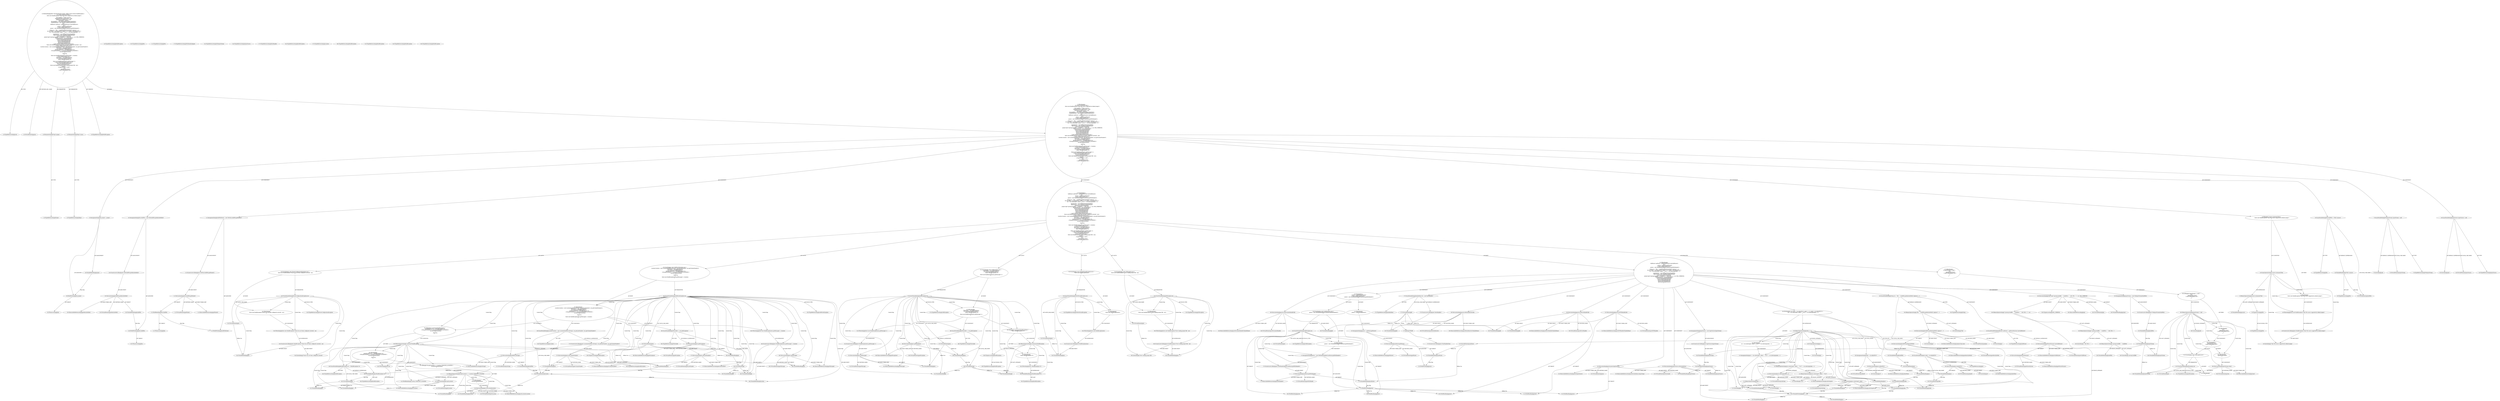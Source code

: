 digraph "parse#?,Project,Object" {
0 [label="2:CtTypeReferenceImpl@void" shape=ellipse]
1 [label="2:CtVirtualElement@parse" shape=ellipse]
2 [label="2:CtParameterImpl@Project project" shape=ellipse]
3 [label="2:CtTypeReferenceImpl@Project" shape=ellipse]
4 [label="2:CtParameterImpl@Object source" shape=ellipse]
5 [label="2:CtTypeReferenceImpl@Object" shape=ellipse]
6 [label="2:CtTypeReferenceImpl@BuildException" shape=ellipse]
7 [label="3:CtVariableReadImpl@source" shape=ellipse]
8 [label="3:CtTypeAccessImpl@File" shape=ellipse]
9 [label="3:CtTypeReferenceImpl@File" shape=ellipse]
10 [label="3:CtBinaryOperatorImpl@(source instanceof File)" shape=ellipse]
11 [label="3:CtUnaryOperatorImpl@!(source instanceof File)" shape=ellipse]
12 [label="4:CtTypeReferenceImpl@BuildException" shape=ellipse]
13 [label="4:CtLiteralImpl@\"Only File source supported by default plugin\"" shape=ellipse]
14 [label="4:CtConstructorCallImpl@new BuildException(\"Only File source supported by default plugin\")" shape=ellipse]
15 [label="4:CtThrowImpl@throw new BuildException(\"Only File source supported by default plugin\")" shape=ellipse]
16 [label="3:CtBlockImpl@\{
    throw new BuildException(\"Only File source supported by default plugin\");
\}" shape=ellipse]
17 [label="3:CtIfImpl@if (!(source instanceof File)) \{
    throw new BuildException(\"Only File source supported by default plugin\");
\}" shape=ellipse]
18 [label="6:CtTypeReferenceImpl@File" shape=ellipse]
19 [label="6:CtVariableReadImpl@((File) (source))" shape=ellipse]
20 [label="6:CtTypeReferenceImpl@File" shape=ellipse]
21 [label="6:CtVirtualElement@buildFile" shape=ellipse]
22 [label="6:CtLocalVariableImpl@File buildFile = ((File) (source))" shape=ellipse]
23 [label="7:CtTypeReferenceImpl@FileInputStream" shape=ellipse]
24 [label="7:CtLiteralImpl@null" shape=ellipse]
25 [label="7:CtVirtualElement@inputStream" shape=ellipse]
26 [label="7:CtLocalVariableImpl@FileInputStream inputStream = null" shape=ellipse]
27 [label="8:CtTypeReferenceImpl@InputSource" shape=ellipse]
28 [label="8:CtLiteralImpl@null" shape=ellipse]
29 [label="8:CtVirtualElement@inputSource" shape=ellipse]
30 [label="8:CtLocalVariableImpl@InputSource inputSource = null" shape=ellipse]
31 [label="9:CtFieldWriteImpl@this.project" shape=ellipse]
32 [label="9:CtThisAccessImpl@this" shape=ellipse]
33 [label="9:CtVariableReadImpl@project" shape=ellipse]
34 [label="9:CtAssignmentImpl@this.project = project" shape=ellipse]
35 [label="10:CtFieldWriteImpl@this.buildFile" shape=ellipse]
36 [label="10:CtThisAccessImpl@this" shape=ellipse]
37 [label="10:CtTypeReferenceImpl@File" shape=ellipse]
38 [label="10:CtExecutableReferenceImpl@getAbsolutePath()" shape=ellipse]
39 [label="10:CtVirtualElement@getAbsolutePath" shape=ellipse]
40 [label="10:CtVariableReadImpl@buildFile" shape=ellipse]
41 [label="10:CtInvocationImpl@buildFile.getAbsolutePath()" shape=ellipse]
42 [label="10:CtConstructorCallImpl@new File(buildFile.getAbsolutePath())" shape=ellipse]
43 [label="10:CtAssignmentImpl@this.buildFile = new File(buildFile.getAbsolutePath())" shape=ellipse]
44 [label="11:CtFieldWriteImpl@buildFileParent" shape=ellipse]
45 [label="11:CtTypeReferenceImpl@File" shape=ellipse]
46 [label="11:CtExecutableReferenceImpl@getParent()" shape=ellipse]
47 [label="11:CtVirtualElement@getParent" shape=ellipse]
48 [label="11:CtThisAccessImpl@this" shape=ellipse]
49 [label="11:CtFieldReadImpl@this.buildFile" shape=ellipse]
50 [label="11:CtInvocationImpl@this.buildFile.getParent()" shape=ellipse]
51 [label="11:CtConstructorCallImpl@new File(this.buildFile.getParent())" shape=ellipse]
52 [label="11:CtAssignmentImpl@buildFileParent = new File(this.buildFile.getParent())" shape=ellipse]
53 [label="13:CtTypeReferenceImpl@SAXParser" shape=ellipse]
54 [label="13:CtExecutableReferenceImpl@newSAXParser()" shape=ellipse]
55 [label="13:CtVirtualElement@newSAXParser" shape=ellipse]
56 [label="13:CtExecutableReferenceImpl@getParserFactory()" shape=ellipse]
57 [label="13:CtVirtualElement@getParserFactory" shape=ellipse]
58 [label="13:CtInvocationImpl@getParserFactory()" shape=ellipse]
59 [label="13:CtInvocationImpl@getParserFactory().newSAXParser()" shape=ellipse]
60 [label="13:CtVirtualElement@saxParser" shape=ellipse]
61 [label="13:CtLocalVariableImpl@SAXParser saxParser = getParserFactory().newSAXParser()" shape=ellipse]
62 [label="15:CtFieldWriteImpl@parser" shape=ellipse]
63 [label="15:CtExecutableReferenceImpl@getParser()" shape=ellipse]
64 [label="15:CtVirtualElement@getParser" shape=ellipse]
65 [label="15:CtVariableReadImpl@saxParser" shape=ellipse]
66 [label="15:CtInvocationImpl@saxParser.getParser()" shape=ellipse]
67 [label="15:CtAssignmentImpl@parser = saxParser.getParser()" shape=ellipse]
68 [label="14:CtBlockImpl@\{
    parser = saxParser.getParser();
\}" shape=ellipse]
69 [label="16:CtVirtualElement@exc" shape=ellipse]
70 [label="16:CtTypeReferenceImpl@SAXException" shape=ellipse]
71 [label="16:CtCatchVariableImpl@SAXException exc" shape=ellipse]
72 [label="17:CtFieldWriteImpl@parser" shape=ellipse]
73 [label="17:CtTypeReferenceImpl@XMLReaderAdapter" shape=ellipse]
74 [label="17:CtExecutableReferenceImpl@getXMLReader()" shape=ellipse]
75 [label="17:CtVirtualElement@getXMLReader" shape=ellipse]
76 [label="17:CtVariableReadImpl@saxParser" shape=ellipse]
77 [label="17:CtInvocationImpl@saxParser.getXMLReader()" shape=ellipse]
78 [label="17:CtConstructorCallImpl@new XMLReaderAdapter(saxParser.getXMLReader())" shape=ellipse]
79 [label="17:CtAssignmentImpl@parser = new XMLReaderAdapter(saxParser.getXMLReader())" shape=ellipse]
80 [label="16:CtBlockImpl@\{
    parser = new XMLReaderAdapter(saxParser.getXMLReader());
\}" shape=ellipse]
81 [label="16:CtCatchImpl@ catch (SAXException exc) \{
    parser = new XMLReaderAdapter(saxParser.getXMLReader());
\}" shape=ellipse]
82 [label="14:CtTryImpl@try \{
    parser = saxParser.getParser();
\} catch (SAXException exc) \{
    parser = new XMLReaderAdapter(saxParser.getXMLReader());
\}" shape=ellipse]
83 [label="19:CtTypeReferenceImpl@String" shape=ellipse]
84 [label="19:CtLiteralImpl@\"file:\"" shape=ellipse]
85 [label="19:CtExecutableReferenceImpl@replace(char,char)" shape=ellipse]
86 [label="19:CtVirtualElement@replace" shape=ellipse]
87 [label="19:CtExecutableReferenceImpl@getAbsolutePath()" shape=ellipse]
88 [label="19:CtVirtualElement@getAbsolutePath" shape=ellipse]
89 [label="19:CtVariableReadImpl@buildFile" shape=ellipse]
90 [label="19:CtInvocationImpl@buildFile.getAbsolutePath()" shape=ellipse]
91 [label="19:CtLiteralImpl@'\\'" shape=ellipse]
92 [label="19:CtLiteralImpl@'/'" shape=ellipse]
93 [label="19:CtInvocationImpl@buildFile.getAbsolutePath().replace('\\', '/')" shape=ellipse]
94 [label="19:CtBinaryOperatorImpl@\"file:\" + buildFile.getAbsolutePath().replace('\\', '/')" shape=ellipse]
95 [label="19:CtVirtualElement@uri" shape=ellipse]
96 [label="19:CtLocalVariableImpl@String uri = \"file:\" + buildFile.getAbsolutePath().replace('\\', '/')" shape=ellipse]
97 [label="20:CtTypeReferenceImpl@int" shape=ellipse]
98 [label="20:CtExecutableReferenceImpl@indexOf(int)" shape=ellipse]
99 [label="20:CtVirtualElement@indexOf" shape=ellipse]
100 [label="20:CtVariableReadImpl@uri" shape=ellipse]
101 [label="20:CtLiteralImpl@'#'" shape=ellipse]
102 [label="20:CtInvocationImpl@uri.indexOf('#')" shape=ellipse]
103 [label="20:CtVirtualElement@index" shape=ellipse]
104 [label="20:CtLocalVariableImpl@int index = uri.indexOf('#')" shape=ellipse]
105 [label="20:CtVariableReadImpl@index" shape=ellipse]
106 [label="20:CtLiteralImpl@1" shape=ellipse]
107 [label="20:CtUnaryOperatorImpl@(-1)" shape=ellipse]
108 [label="20:CtBinaryOperatorImpl@index != (-1)" shape=ellipse]
109 [label="20:CtVariableWriteImpl@index" shape=ellipse]
110 [label="20:CtExecutableReferenceImpl@indexOf(int)" shape=ellipse]
111 [label="20:CtVirtualElement@indexOf" shape=ellipse]
112 [label="20:CtVariableReadImpl@uri" shape=ellipse]
113 [label="20:CtLiteralImpl@'#'" shape=ellipse]
114 [label="20:CtInvocationImpl@uri.indexOf('#')" shape=ellipse]
115 [label="20:CtAssignmentImpl@index = uri.indexOf('#')" shape=ellipse]
116 [label="21:CtVariableWriteImpl@uri" shape=ellipse]
117 [label="21:CtExecutableReferenceImpl@substring(int,int)" shape=ellipse]
118 [label="21:CtVirtualElement@substring" shape=ellipse]
119 [label="21:CtVariableReadImpl@uri" shape=ellipse]
120 [label="21:CtLiteralImpl@0" shape=ellipse]
121 [label="21:CtVariableReadImpl@index" shape=ellipse]
122 [label="21:CtInvocationImpl@uri.substring(0, index)" shape=ellipse]
123 [label="21:CtLiteralImpl@\"%23\"" shape=ellipse]
124 [label="21:CtBinaryOperatorImpl@(uri.substring(0, index) + \"%23\")" shape=ellipse]
125 [label="21:CtExecutableReferenceImpl@substring(int)" shape=ellipse]
126 [label="21:CtVirtualElement@substring" shape=ellipse]
127 [label="21:CtVariableReadImpl@uri" shape=ellipse]
128 [label="21:CtVariableReadImpl@index" shape=ellipse]
129 [label="21:CtLiteralImpl@1" shape=ellipse]
130 [label="21:CtBinaryOperatorImpl@index + 1" shape=ellipse]
131 [label="21:CtInvocationImpl@uri.substring(index + 1)" shape=ellipse]
132 [label="21:CtBinaryOperatorImpl@(uri.substring(0, index) + \"%23\") + uri.substring(index + 1)" shape=ellipse]
133 [label="21:CtAssignmentImpl@uri = (uri.substring(0, index) + \"%23\") + uri.substring(index + 1)" shape=ellipse]
134 [label="20:CtBlockImpl@\{
    uri = (uri.substring(0, index) + \"%23\") + uri.substring(index + 1);
\}" shape=ellipse]
135 [label="20:CtForImpl@for (int index = uri.indexOf('#'); index != (-1); index = uri.indexOf('#')) \{
    uri = (uri.substring(0, index) + \"%23\") + uri.substring(index + 1);
\}" shape=ellipse]
136 [label="23:CtVariableWriteImpl@inputStream" shape=ellipse]
137 [label="23:CtTypeReferenceImpl@FileInputStream" shape=ellipse]
138 [label="23:CtVariableReadImpl@buildFile" shape=ellipse]
139 [label="23:CtConstructorCallImpl@new FileInputStream(buildFile)" shape=ellipse]
140 [label="23:CtAssignmentImpl@inputStream = new FileInputStream(buildFile)" shape=ellipse]
141 [label="24:CtVariableWriteImpl@inputSource" shape=ellipse]
142 [label="24:CtTypeReferenceImpl@InputSource" shape=ellipse]
143 [label="24:CtVariableReadImpl@inputStream" shape=ellipse]
144 [label="24:CtConstructorCallImpl@new InputSource(inputStream)" shape=ellipse]
145 [label="24:CtAssignmentImpl@inputSource = new InputSource(inputStream)" shape=ellipse]
146 [label="25:CtExecutableReferenceImpl@setSystemId(java.lang.String)" shape=ellipse]
147 [label="25:CtVirtualElement@setSystemId" shape=ellipse]
148 [label="25:CtVariableReadImpl@inputSource" shape=ellipse]
149 [label="25:CtVariableReadImpl@uri" shape=ellipse]
150 [label="25:CtInvocationImpl@inputSource.setSystemId(uri)" shape=ellipse]
151 [label="26:CtExecutableReferenceImpl@log()" shape=ellipse]
152 [label="26:CtVirtualElement@log" shape=ellipse]
153 [label="26:CtVariableReadImpl@project" shape=ellipse]
154 [label="26:CtLiteralImpl@\"parsing buildfile \"" shape=ellipse]
155 [label="26:CtVariableReadImpl@buildFile" shape=ellipse]
156 [label="26:CtBinaryOperatorImpl@(\"parsing buildfile \" + buildFile)" shape=ellipse]
157 [label="26:CtLiteralImpl@\" with URI = \"" shape=ellipse]
158 [label="26:CtBinaryOperatorImpl@((\"parsing buildfile \" + buildFile) + \" with URI = \")" shape=ellipse]
159 [label="26:CtVariableReadImpl@uri" shape=ellipse]
160 [label="26:CtBinaryOperatorImpl@((\"parsing buildfile \" + buildFile) + \" with URI = \") + uri" shape=ellipse]
161 [label="26:CtTypeAccessImpl@MSG_VERBOSE" shape=ellipse]
162 [label="26:CtInvocationImpl@project.log(((\"parsing buildfile \" + buildFile) + \" with URI = \") + uri, MSG_VERBOSE)" shape=ellipse]
163 [label="27:CtTypeReferenceImpl@HandlerBase" shape=ellipse]
164 [label="27:CtTypeReferenceImpl@RootHandler" shape=ellipse]
165 [label="27:CtConstructorCallImpl@new RootHandler()" shape=ellipse]
166 [label="27:CtVirtualElement@hb" shape=ellipse]
167 [label="27:CtLocalVariableImpl@HandlerBase hb = new RootHandler()" shape=ellipse]
168 [label="28:CtExecutableReferenceImpl@setDocumentHandler(HandlerBase)" shape=ellipse]
169 [label="28:CtVirtualElement@setDocumentHandler" shape=ellipse]
170 [label="28:CtFieldReadImpl@parser" shape=ellipse]
171 [label="28:CtVariableReadImpl@hb" shape=ellipse]
172 [label="28:CtInvocationImpl@parser.setDocumentHandler(hb)" shape=ellipse]
173 [label="29:CtExecutableReferenceImpl@setEntityResolver(HandlerBase)" shape=ellipse]
174 [label="29:CtVirtualElement@setEntityResolver" shape=ellipse]
175 [label="29:CtFieldReadImpl@parser" shape=ellipse]
176 [label="29:CtVariableReadImpl@hb" shape=ellipse]
177 [label="29:CtInvocationImpl@parser.setEntityResolver(hb)" shape=ellipse]
178 [label="30:CtExecutableReferenceImpl@setErrorHandler(HandlerBase)" shape=ellipse]
179 [label="30:CtVirtualElement@setErrorHandler" shape=ellipse]
180 [label="30:CtFieldReadImpl@parser" shape=ellipse]
181 [label="30:CtVariableReadImpl@hb" shape=ellipse]
182 [label="30:CtInvocationImpl@parser.setErrorHandler(hb)" shape=ellipse]
183 [label="31:CtExecutableReferenceImpl@setDTDHandler(HandlerBase)" shape=ellipse]
184 [label="31:CtVirtualElement@setDTDHandler" shape=ellipse]
185 [label="31:CtFieldReadImpl@parser" shape=ellipse]
186 [label="31:CtVariableReadImpl@hb" shape=ellipse]
187 [label="31:CtInvocationImpl@parser.setDTDHandler(hb)" shape=ellipse]
188 [label="32:CtExecutableReferenceImpl@parse(InputSource)" shape=ellipse]
189 [label="32:CtVirtualElement@parse" shape=ellipse]
190 [label="32:CtFieldReadImpl@parser" shape=ellipse]
191 [label="32:CtVariableReadImpl@inputSource" shape=ellipse]
192 [label="32:CtInvocationImpl@parser.parse(inputSource)" shape=ellipse]
193 [label="12:CtBlockImpl@\{
    SAXParser saxParser = getParserFactory().newSAXParser();
    try \{
        parser = saxParser.getParser();
    \} catch (SAXException exc) \{
        parser = new XMLReaderAdapter(saxParser.getXMLReader());
    \}
    String uri = \"file:\" + buildFile.getAbsolutePath().replace('\\', '/');
    for (int index = uri.indexOf('#'); index != (-1); index = uri.indexOf('#')) \{
        uri = (uri.substring(0, index) + \"%23\") + uri.substring(index + 1);
    \}
    inputStream = new FileInputStream(buildFile);
    inputSource = new InputSource(inputStream);
    inputSource.setSystemId(uri);
    project.log(((\"parsing buildfile \" + buildFile) + \" with URI = \") + uri, MSG_VERBOSE);
    HandlerBase hb = new RootHandler();
    parser.setDocumentHandler(hb);
    parser.setEntityResolver(hb);
    parser.setErrorHandler(hb);
    parser.setDTDHandler(hb);
    parser.parse(inputSource);
\}" shape=ellipse]
194 [label="33:CtVirtualElement@exc" shape=ellipse]
195 [label="33:CtTypeReferenceImpl@ParserConfigurationException" shape=ellipse]
196 [label="33:CtCatchVariableImpl@ParserConfigurationException exc" shape=ellipse]
197 [label="34:CtTypeReferenceImpl@BuildException" shape=ellipse]
198 [label="34:CtLiteralImpl@\"Parser has not been configured correctly\"" shape=ellipse]
199 [label="34:CtVariableReadImpl@exc" shape=ellipse]
200 [label="34:CtConstructorCallImpl@new BuildException(\"Parser has not been configured correctly\", exc)" shape=ellipse]
201 [label="34:CtThrowImpl@throw new BuildException(\"Parser has not been configured correctly\", exc)" shape=ellipse]
202 [label="33:CtBlockImpl@\{
    throw new BuildException(\"Parser has not been configured correctly\", exc);
\}" shape=ellipse]
203 [label="33:CtCatchImpl@ catch (ParserConfigurationException exc) \{
    throw new BuildException(\"Parser has not been configured correctly\", exc);
\}" shape=ellipse]
204 [label="35:CtVirtualElement@exc" shape=ellipse]
205 [label="35:CtTypeReferenceImpl@SAXParseException" shape=ellipse]
206 [label="35:CtCatchVariableImpl@SAXParseException exc" shape=ellipse]
207 [label="36:CtTypeReferenceImpl@Location" shape=ellipse]
208 [label="37:CtTypeReferenceImpl@Location" shape=ellipse]
209 [label="37:CtExecutableReferenceImpl@toString()" shape=ellipse]
210 [label="37:CtVirtualElement@toString" shape=ellipse]
211 [label="37:CtVariableReadImpl@buildFile" shape=ellipse]
212 [label="37:CtInvocationImpl@buildFile.toString()" shape=ellipse]
213 [label="37:CtExecutableReferenceImpl@getLineNumber()" shape=ellipse]
214 [label="37:CtVirtualElement@getLineNumber" shape=ellipse]
215 [label="37:CtVariableReadImpl@exc" shape=ellipse]
216 [label="37:CtInvocationImpl@exc.getLineNumber()" shape=ellipse]
217 [label="37:CtExecutableReferenceImpl@getColumnNumber()" shape=ellipse]
218 [label="37:CtVirtualElement@getColumnNumber" shape=ellipse]
219 [label="37:CtVariableReadImpl@exc" shape=ellipse]
220 [label="37:CtInvocationImpl@exc.getColumnNumber()" shape=ellipse]
221 [label="37:CtConstructorCallImpl@new Location(buildFile.toString(), exc.getLineNumber(), exc.getColumnNumber())" shape=ellipse]
222 [label="36:CtVirtualElement@location" shape=ellipse]
223 [label="36:CtLocalVariableImpl@Location location = new Location(buildFile.toString(), exc.getLineNumber(), exc.getColumnNumber())" shape=ellipse]
224 [label="38:CtTypeReferenceImpl@Throwable" shape=ellipse]
225 [label="38:CtExecutableReferenceImpl@getException()" shape=ellipse]
226 [label="38:CtVirtualElement@getException" shape=ellipse]
227 [label="38:CtVariableReadImpl@exc" shape=ellipse]
228 [label="38:CtInvocationImpl@exc.getException()" shape=ellipse]
229 [label="38:CtVirtualElement@t" shape=ellipse]
230 [label="38:CtLocalVariableImpl@Throwable t = exc.getException()" shape=ellipse]
231 [label="39:CtVariableReadImpl@t" shape=ellipse]
232 [label="39:CtTypeAccessImpl@BuildException" shape=ellipse]
233 [label="39:CtTypeReferenceImpl@BuildException" shape=ellipse]
234 [label="39:CtBinaryOperatorImpl@t instanceof BuildException" shape=ellipse]
235 [label="40:CtTypeReferenceImpl@BuildException" shape=ellipse]
236 [label="40:CtVariableReadImpl@((BuildException) (t))" shape=ellipse]
237 [label="40:CtTypeReferenceImpl@BuildException" shape=ellipse]
238 [label="40:CtVirtualElement@be" shape=ellipse]
239 [label="40:CtLocalVariableImpl@BuildException be = ((BuildException) (t))" shape=ellipse]
240 [label="41:CtExecutableReferenceImpl@getLocation()" shape=ellipse]
241 [label="41:CtVirtualElement@getLocation" shape=ellipse]
242 [label="41:CtVariableReadImpl@be" shape=ellipse]
243 [label="41:CtInvocationImpl@be.getLocation()" shape=ellipse]
244 [label="41:CtFieldReadImpl@Location.UNKNOWN_LOCATION" shape=ellipse]
245 [label="41:CtBinaryOperatorImpl@be.getLocation() == Location.UNKNOWN_LOCATION" shape=ellipse]
246 [label="42:CtExecutableReferenceImpl@setLocation(Location)" shape=ellipse]
247 [label="42:CtVirtualElement@setLocation" shape=ellipse]
248 [label="42:CtVariableReadImpl@be" shape=ellipse]
249 [label="42:CtVariableReadImpl@location" shape=ellipse]
250 [label="42:CtInvocationImpl@be.setLocation(location)" shape=ellipse]
251 [label="41:CtBlockImpl@\{
    be.setLocation(location);
\}" shape=ellipse]
252 [label="41:CtIfImpl@if (be.getLocation() == Location.UNKNOWN_LOCATION) \{
    be.setLocation(location);
\}" shape=ellipse]
253 [label="44:CtVariableReadImpl@be" shape=ellipse]
254 [label="44:CtThrowImpl@throw be" shape=ellipse]
255 [label="39:CtBlockImpl@\{
    BuildException be = ((BuildException) (t));
    if (be.getLocation() == Location.UNKNOWN_LOCATION) \{
        be.setLocation(location);
    \}
    throw be;
\}" shape=ellipse]
256 [label="39:CtIfImpl@if (t instanceof BuildException) \{
    BuildException be = ((BuildException) (t));
    if (be.getLocation() == Location.UNKNOWN_LOCATION) \{
        be.setLocation(location);
    \}
    throw be;
\}" shape=ellipse]
257 [label="46:CtTypeReferenceImpl@BuildException" shape=ellipse]
258 [label="46:CtExecutableReferenceImpl@getMessage()" shape=ellipse]
259 [label="46:CtVirtualElement@getMessage" shape=ellipse]
260 [label="46:CtVariableReadImpl@exc" shape=ellipse]
261 [label="46:CtInvocationImpl@exc.getMessage()" shape=ellipse]
262 [label="46:CtVariableReadImpl@t" shape=ellipse]
263 [label="46:CtVariableReadImpl@location" shape=ellipse]
264 [label="46:CtConstructorCallImpl@new BuildException(exc.getMessage(), t, location)" shape=ellipse]
265 [label="46:CtThrowImpl@throw new BuildException(exc.getMessage(), t, location)" shape=ellipse]
266 [label="35:CtBlockImpl@\{
    Location location = new Location(buildFile.toString(), exc.getLineNumber(), exc.getColumnNumber());
    Throwable t = exc.getException();
    if (t instanceof BuildException) \{
        BuildException be = ((BuildException) (t));
        if (be.getLocation() == Location.UNKNOWN_LOCATION) \{
            be.setLocation(location);
        \}
        throw be;
    \}
    throw new BuildException(exc.getMessage(), t, location);
\}" shape=ellipse]
267 [label="35:CtCatchImpl@ catch (SAXParseException exc) \{
    Location location = new Location(buildFile.toString(), exc.getLineNumber(), exc.getColumnNumber());
    Throwable t = exc.getException();
    if (t instanceof BuildException) \{
        BuildException be = ((BuildException) (t));
        if (be.getLocation() == Location.UNKNOWN_LOCATION) \{
            be.setLocation(location);
        \}
        throw be;
    \}
    throw new BuildException(exc.getMessage(), t, location);
\}" shape=ellipse]
268 [label="47:CtVirtualElement@exc" shape=ellipse]
269 [label="47:CtTypeReferenceImpl@SAXException" shape=ellipse]
270 [label="47:CtCatchVariableImpl@SAXException exc" shape=ellipse]
271 [label="48:CtTypeReferenceImpl@Throwable" shape=ellipse]
272 [label="48:CtExecutableReferenceImpl@getException()" shape=ellipse]
273 [label="48:CtVirtualElement@getException" shape=ellipse]
274 [label="48:CtVariableReadImpl@exc" shape=ellipse]
275 [label="48:CtInvocationImpl@exc.getException()" shape=ellipse]
276 [label="48:CtVirtualElement@t" shape=ellipse]
277 [label="48:CtLocalVariableImpl@Throwable t = exc.getException()" shape=ellipse]
278 [label="49:CtVariableReadImpl@t" shape=ellipse]
279 [label="49:CtTypeAccessImpl@BuildException" shape=ellipse]
280 [label="49:CtTypeReferenceImpl@BuildException" shape=ellipse]
281 [label="49:CtBinaryOperatorImpl@t instanceof BuildException" shape=ellipse]
282 [label="50:CtVariableReadImpl@((BuildException) (t))" shape=ellipse]
283 [label="50:CtTypeReferenceImpl@BuildException" shape=ellipse]
284 [label="50:CtThrowImpl@throw ((BuildException) (t))" shape=ellipse]
285 [label="49:CtBlockImpl@\{
    throw ((BuildException) (t));
\}" shape=ellipse]
286 [label="49:CtIfImpl@if (t instanceof BuildException) \{
    throw ((BuildException) (t));
\}" shape=ellipse]
287 [label="52:CtTypeReferenceImpl@BuildException" shape=ellipse]
288 [label="52:CtExecutableReferenceImpl@getMessage()" shape=ellipse]
289 [label="52:CtVirtualElement@getMessage" shape=ellipse]
290 [label="52:CtVariableReadImpl@exc" shape=ellipse]
291 [label="52:CtInvocationImpl@exc.getMessage()" shape=ellipse]
292 [label="52:CtVariableReadImpl@t" shape=ellipse]
293 [label="52:CtConstructorCallImpl@new BuildException(exc.getMessage(), t)" shape=ellipse]
294 [label="52:CtThrowImpl@throw new BuildException(exc.getMessage(), t)" shape=ellipse]
295 [label="47:CtBlockImpl@\{
    Throwable t = exc.getException();
    if (t instanceof BuildException) \{
        throw ((BuildException) (t));
    \}
    throw new BuildException(exc.getMessage(), t);
\}" shape=ellipse]
296 [label="47:CtCatchImpl@ catch (SAXException exc) \{
    Throwable t = exc.getException();
    if (t instanceof BuildException) \{
        throw ((BuildException) (t));
    \}
    throw new BuildException(exc.getMessage(), t);
\}" shape=ellipse]
297 [label="53:CtVirtualElement@exc" shape=ellipse]
298 [label="53:CtTypeReferenceImpl@FileNotFoundException" shape=ellipse]
299 [label="53:CtCatchVariableImpl@FileNotFoundException exc" shape=ellipse]
300 [label="54:CtTypeReferenceImpl@BuildException" shape=ellipse]
301 [label="54:CtVariableReadImpl@exc" shape=ellipse]
302 [label="54:CtConstructorCallImpl@new BuildException(exc)" shape=ellipse]
303 [label="54:CtThrowImpl@throw new BuildException(exc)" shape=ellipse]
304 [label="53:CtBlockImpl@\{
    throw new BuildException(exc);
\}" shape=ellipse]
305 [label="53:CtCatchImpl@ catch (FileNotFoundException exc) \{
    throw new BuildException(exc);
\}" shape=ellipse]
306 [label="55:CtVirtualElement@exc" shape=ellipse]
307 [label="55:CtTypeReferenceImpl@IOException" shape=ellipse]
308 [label="55:CtCatchVariableImpl@IOException exc" shape=ellipse]
309 [label="56:CtTypeReferenceImpl@BuildException" shape=ellipse]
310 [label="56:CtLiteralImpl@\"Error reading project file\"" shape=ellipse]
311 [label="56:CtVariableReadImpl@exc" shape=ellipse]
312 [label="56:CtConstructorCallImpl@new BuildException(\"Error reading project file\", exc)" shape=ellipse]
313 [label="56:CtThrowImpl@throw new BuildException(\"Error reading project file\", exc)" shape=ellipse]
314 [label="55:CtBlockImpl@\{
    throw new BuildException(\"Error reading project file\", exc);
\}" shape=ellipse]
315 [label="55:CtCatchImpl@ catch (IOException exc) \{
    throw new BuildException(\"Error reading project file\", exc);
\}" shape=ellipse]
316 [label="58:CtVariableReadImpl@inputStream" shape=ellipse]
317 [label="58:CtLiteralImpl@null" shape=ellipse]
318 [label="58:CtBinaryOperatorImpl@inputStream != null" shape=ellipse]
319 [label="60:CtExecutableReferenceImpl@close()" shape=ellipse]
320 [label="60:CtVirtualElement@close" shape=ellipse]
321 [label="60:CtVariableReadImpl@inputStream" shape=ellipse]
322 [label="60:CtInvocationImpl@inputStream.close()" shape=ellipse]
323 [label="59:CtBlockImpl@\{
    inputStream.close();
\}" shape=ellipse]
324 [label="61:CtVirtualElement@ioe" shape=ellipse]
325 [label="61:CtTypeReferenceImpl@IOException" shape=ellipse]
326 [label="61:CtCatchVariableImpl@IOException ioe" shape=ellipse]
327 [label="61:CtBlockImpl@\{
\}" shape=ellipse]
328 [label="61:CtCatchImpl@ catch (IOException ioe) \{
\}" shape=ellipse]
329 [label="59:CtTryImpl@try \{
    inputStream.close();
\} catch (IOException ioe) \{
\}" shape=ellipse]
330 [label="58:CtBlockImpl@\{
    try \{
        inputStream.close();
    \} catch (IOException ioe) \{
    \}
\}" shape=ellipse]
331 [label="58:CtIfImpl@if (inputStream != null) \{
    try \{
        inputStream.close();
    \} catch (IOException ioe) \{
    \}
\}" shape=ellipse]
332 [label="57:CtBlockImpl@\{
    if (inputStream != null) \{
        try \{
            inputStream.close();
        \} catch (IOException ioe) \{
        \}
    \}
\}" shape=ellipse]
333 [label="12:CtTryImpl@try \{
    SAXParser saxParser = getParserFactory().newSAXParser();
    try \{
        parser = saxParser.getParser();
    \} catch (SAXException exc) \{
        parser = new XMLReaderAdapter(saxParser.getXMLReader());
    \}
    String uri = \"file:\" + buildFile.getAbsolutePath().replace('\\', '/');
    for (int index = uri.indexOf('#'); index != (-1); index = uri.indexOf('#')) \{
        uri = (uri.substring(0, index) + \"%23\") + uri.substring(index + 1);
    \}
    inputStream = new FileInputStream(buildFile);
    inputSource = new InputSource(inputStream);
    inputSource.setSystemId(uri);
    project.log(((\"parsing buildfile \" + buildFile) + \" with URI = \") + uri, MSG_VERBOSE);
    HandlerBase hb = new RootHandler();
    parser.setDocumentHandler(hb);
    parser.setEntityResolver(hb);
    parser.setErrorHandler(hb);
    parser.setDTDHandler(hb);
    parser.parse(inputSource);
\} catch (ParserConfigurationException exc) \{
    throw new BuildException(\"Parser has not been configured correctly\", exc);
\} catch (SAXParseException exc) \{
    Location location = new Location(buildFile.toString(), exc.getLineNumber(), exc.getColumnNumber());
    Throwable t = exc.getException();
    if (t instanceof BuildException) \{
        BuildException be = ((BuildException) (t));
        if (be.getLocation() == Location.UNKNOWN_LOCATION) \{
            be.setLocation(location);
        \}
        throw be;
    \}
    throw new BuildException(exc.getMessage(), t, location);
\} catch (SAXException exc) \{
    Throwable t = exc.getException();
    if (t instanceof BuildException) \{
        throw ((BuildException) (t));
    \}
    throw new BuildException(exc.getMessage(), t);
\} catch (FileNotFoundException exc) \{
    throw new BuildException(exc);
\} catch (IOException exc) \{
    throw new BuildException(\"Error reading project file\", exc);
\} finally \{
    if (inputStream != null) \{
        try \{
            inputStream.close();
        \} catch (IOException ioe) \{
        \}
    \}
\}" shape=ellipse]
334 [label="2:CtBlockImpl@\{
    if (!(source instanceof File)) \{
        throw new BuildException(\"Only File source supported by default plugin\");
    \}
    File buildFile = ((File) (source));
    FileInputStream inputStream = null;
    InputSource inputSource = null;
    this.project = project;
    this.buildFile = new File(buildFile.getAbsolutePath());
    buildFileParent = new File(this.buildFile.getParent());
    try \{
        SAXParser saxParser = getParserFactory().newSAXParser();
        try \{
            parser = saxParser.getParser();
        \} catch (SAXException exc) \{
            parser = new XMLReaderAdapter(saxParser.getXMLReader());
        \}
        String uri = \"file:\" + buildFile.getAbsolutePath().replace('\\', '/');
        for (int index = uri.indexOf('#'); index != (-1); index = uri.indexOf('#')) \{
            uri = (uri.substring(0, index) + \"%23\") + uri.substring(index + 1);
        \}
        inputStream = new FileInputStream(buildFile);
        inputSource = new InputSource(inputStream);
        inputSource.setSystemId(uri);
        project.log(((\"parsing buildfile \" + buildFile) + \" with URI = \") + uri, MSG_VERBOSE);
        HandlerBase hb = new RootHandler();
        parser.setDocumentHandler(hb);
        parser.setEntityResolver(hb);
        parser.setErrorHandler(hb);
        parser.setDTDHandler(hb);
        parser.parse(inputSource);
    \} catch (ParserConfigurationException exc) \{
        throw new BuildException(\"Parser has not been configured correctly\", exc);
    \} catch (SAXParseException exc) \{
        Location location = new Location(buildFile.toString(), exc.getLineNumber(), exc.getColumnNumber());
        Throwable t = exc.getException();
        if (t instanceof BuildException) \{
            BuildException be = ((BuildException) (t));
            if (be.getLocation() == Location.UNKNOWN_LOCATION) \{
                be.setLocation(location);
            \}
            throw be;
        \}
        throw new BuildException(exc.getMessage(), t, location);
    \} catch (SAXException exc) \{
        Throwable t = exc.getException();
        if (t instanceof BuildException) \{
            throw ((BuildException) (t));
        \}
        throw new BuildException(exc.getMessage(), t);
    \} catch (FileNotFoundException exc) \{
        throw new BuildException(exc);
    \} catch (IOException exc) \{
        throw new BuildException(\"Error reading project file\", exc);
    \} finally \{
        if (inputStream != null) \{
            try \{
                inputStream.close();
            \} catch (IOException ioe) \{
            \}
        \}
    \}
\}" shape=ellipse]
335 [label="2:CtMethodImpl@public void parse(Project project, Object source) throws BuildException \{
    if (!(source instanceof File)) \{
        throw new BuildException(\"Only File source supported by default plugin\");
    \}
    File buildFile = ((File) (source));
    FileInputStream inputStream = null;
    InputSource inputSource = null;
    this.project = project;
    this.buildFile = new File(buildFile.getAbsolutePath());
    buildFileParent = new File(this.buildFile.getParent());
    try \{
        SAXParser saxParser = getParserFactory().newSAXParser();
        try \{
            parser = saxParser.getParser();
        \} catch (SAXException exc) \{
            parser = new XMLReaderAdapter(saxParser.getXMLReader());
        \}
        String uri = \"file:\" + buildFile.getAbsolutePath().replace('\\', '/');
        for (int index = uri.indexOf('#'); index != (-1); index = uri.indexOf('#')) \{
            uri = (uri.substring(0, index) + \"%23\") + uri.substring(index + 1);
        \}
        inputStream = new FileInputStream(buildFile);
        inputSource = new InputSource(inputStream);
        inputSource.setSystemId(uri);
        project.log(((\"parsing buildfile \" + buildFile) + \" with URI = \") + uri, MSG_VERBOSE);
        HandlerBase hb = new RootHandler();
        parser.setDocumentHandler(hb);
        parser.setEntityResolver(hb);
        parser.setErrorHandler(hb);
        parser.setDTDHandler(hb);
        parser.parse(inputSource);
    \} catch (ParserConfigurationException exc) \{
        throw new BuildException(\"Parser has not been configured correctly\", exc);
    \} catch (SAXParseException exc) \{
        Location location = new Location(buildFile.toString(), exc.getLineNumber(), exc.getColumnNumber());
        Throwable t = exc.getException();
        if (t instanceof BuildException) \{
            BuildException be = ((BuildException) (t));
            if (be.getLocation() == Location.UNKNOWN_LOCATION) \{
                be.setLocation(location);
            \}
            throw be;
        \}
        throw new BuildException(exc.getMessage(), t, location);
    \} catch (SAXException exc) \{
        Throwable t = exc.getException();
        if (t instanceof BuildException) \{
            throw ((BuildException) (t));
        \}
        throw new BuildException(exc.getMessage(), t);
    \} catch (FileNotFoundException exc) \{
        throw new BuildException(exc);
    \} catch (IOException exc) \{
        throw new BuildException(\"Error reading project file\", exc);
    \} finally \{
        if (inputStream != null) \{
            try \{
                inputStream.close();
            \} catch (IOException ioe) \{
            \}
        \}
    \}
\}" shape=ellipse]
336 [label="27:Update@UPDATE" shape=ellipse]
337 [label="27:CtConstructorCallImpl@new RootHandler(this)" shape=ellipse]
2 -> 3 [label="AST:TYPE"];
4 -> 5 [label="AST:TYPE"];
8 -> 9 [label="AST:ACCESSED_TYPE"];
10 -> 7 [label="AST:LEFT_OPERAND"];
10 -> 8 [label="AST:RIGHT_OPERAND"];
11 -> 10 [label="AST:EXPRESSION"];
11 -> 16 [label="Control Dep"];
11 -> 15 [label="Control Dep"];
11 -> 14 [label="Control Dep"];
11 -> 13 [label="Control Dep"];
14 -> 13 [label="AST:ARGUMENT"];
15 -> 14 [label="AST:EXPRESSION"];
16 -> 15 [label="AST:STATEMENT"];
17 -> 11 [label="AST:CONDITION"];
17 -> 16 [label="AST:THEN"];
19 -> 20 [label="AST:CAST"];
19 -> 21 [label="Data Dep"];
22 -> 21 [label="AST:LOCAL_VAR_NAME"];
22 -> 18 [label="AST:TYPE"];
22 -> 19 [label="AST:DEFAULT_EXPRESSION"];
26 -> 25 [label="AST:LOCAL_VAR_NAME"];
26 -> 23 [label="AST:TYPE"];
26 -> 24 [label="AST:DEFAULT_EXPRESSION"];
30 -> 29 [label="AST:LOCAL_VAR_NAME"];
30 -> 27 [label="AST:TYPE"];
30 -> 28 [label="AST:DEFAULT_EXPRESSION"];
31 -> 32 [label="AST:TARGET"];
33 -> 31 [label="Data Dep"];
34 -> 31 [label="AST:ASSIGNED"];
34 -> 33 [label="AST:ASSIGNMENT"];
35 -> 36 [label="AST:TARGET"];
40 -> 35 [label="Data Dep"];
41 -> 39 [label="AST:METHOD_NAME"];
41 -> 40 [label="AST:TARGET"];
41 -> 38 [label="AST:EXECUTABLE_REF"];
42 -> 41 [label="AST:ARGUMENT"];
43 -> 35 [label="AST:ASSIGNED"];
43 -> 42 [label="AST:ASSIGNMENT"];
49 -> 48 [label="AST:TARGET"];
49 -> 44 [label="Data Dep"];
50 -> 47 [label="AST:METHOD_NAME"];
50 -> 49 [label="AST:TARGET"];
50 -> 46 [label="AST:EXECUTABLE_REF"];
51 -> 50 [label="AST:ARGUMENT"];
52 -> 44 [label="AST:ASSIGNED"];
52 -> 51 [label="AST:ASSIGNMENT"];
58 -> 57 [label="AST:METHOD_NAME"];
58 -> 56 [label="AST:EXECUTABLE_REF"];
59 -> 55 [label="AST:METHOD_NAME"];
59 -> 58 [label="AST:TARGET"];
59 -> 54 [label="AST:EXECUTABLE_REF"];
60 -> 65 [label="Define-Use"];
60 -> 76 [label="Define-Use"];
61 -> 60 [label="AST:LOCAL_VAR_NAME"];
61 -> 53 [label="AST:TYPE"];
61 -> 59 [label="AST:DEFAULT_EXPRESSION"];
65 -> 62 [label="Data Dep"];
66 -> 64 [label="AST:METHOD_NAME"];
66 -> 65 [label="AST:TARGET"];
66 -> 63 [label="AST:EXECUTABLE_REF"];
67 -> 62 [label="AST:ASSIGNED"];
67 -> 66 [label="AST:ASSIGNMENT"];
68 -> 67 [label="AST:STATEMENT"];
71 -> 69 [label="AST:CATCH_VAR_NAME"];
71 -> 70 [label="AST:MULTI_TYPE"];
71 -> 80 [label="Control Dep"];
71 -> 79 [label="Control Dep"];
71 -> 72 [label="Control Dep"];
71 -> 78 [label="Control Dep"];
71 -> 77 [label="Control Dep"];
71 -> 74 [label="Control Dep"];
71 -> 76 [label="Control Dep"];
72 -> 170 [label="Define-Use"];
72 -> 175 [label="Define-Use"];
72 -> 180 [label="Define-Use"];
72 -> 185 [label="Define-Use"];
72 -> 190 [label="Define-Use"];
76 -> 72 [label="Data Dep"];
77 -> 75 [label="AST:METHOD_NAME"];
77 -> 76 [label="AST:TARGET"];
77 -> 74 [label="AST:EXECUTABLE_REF"];
78 -> 77 [label="AST:ARGUMENT"];
79 -> 72 [label="AST:ASSIGNED"];
79 -> 78 [label="AST:ASSIGNMENT"];
80 -> 79 [label="AST:STATEMENT"];
81 -> 71 [label="AST:PARAMETER"];
81 -> 80 [label="AST:BODY"];
82 -> 68 [label="AST:BODY"];
82 -> 81 [label="AST:CATCH"];
89 -> 95 [label="Data Dep"];
90 -> 88 [label="AST:METHOD_NAME"];
90 -> 89 [label="AST:TARGET"];
90 -> 87 [label="AST:EXECUTABLE_REF"];
93 -> 86 [label="AST:METHOD_NAME"];
93 -> 90 [label="AST:TARGET"];
93 -> 85 [label="AST:EXECUTABLE_REF"];
93 -> 91 [label="AST:ARGUMENT"];
93 -> 92 [label="AST:ARGUMENT"];
94 -> 84 [label="AST:LEFT_OPERAND"];
94 -> 93 [label="AST:RIGHT_OPERAND"];
95 -> 100 [label="Define-Use"];
95 -> 112 [label="Define-Use"];
96 -> 95 [label="AST:LOCAL_VAR_NAME"];
96 -> 83 [label="AST:TYPE"];
96 -> 94 [label="AST:DEFAULT_EXPRESSION"];
100 -> 103 [label="Data Dep"];
102 -> 99 [label="AST:METHOD_NAME"];
102 -> 100 [label="AST:TARGET"];
102 -> 98 [label="AST:EXECUTABLE_REF"];
102 -> 101 [label="AST:ARGUMENT"];
103 -> 105 [label="Define-Use"];
104 -> 103 [label="AST:LOCAL_VAR_NAME"];
104 -> 97 [label="AST:TYPE"];
104 -> 102 [label="AST:DEFAULT_EXPRESSION"];
107 -> 106 [label="AST:EXPRESSION"];
108 -> 105 [label="AST:LEFT_OPERAND"];
108 -> 107 [label="AST:RIGHT_OPERAND"];
108 -> 134 [label="Control Dep"];
108 -> 133 [label="Control Dep"];
108 -> 116 [label="Control Dep"];
108 -> 132 [label="Control Dep"];
108 -> 124 [label="Control Dep"];
108 -> 122 [label="Control Dep"];
108 -> 117 [label="Control Dep"];
108 -> 119 [label="Control Dep"];
108 -> 120 [label="Control Dep"];
108 -> 121 [label="Control Dep"];
108 -> 123 [label="Control Dep"];
108 -> 131 [label="Control Dep"];
108 -> 125 [label="Control Dep"];
108 -> 127 [label="Control Dep"];
108 -> 130 [label="Control Dep"];
108 -> 128 [label="Control Dep"];
108 -> 129 [label="Control Dep"];
109 -> 121 [label="Define-Use"];
109 -> 128 [label="Define-Use"];
112 -> 109 [label="Data Dep"];
114 -> 111 [label="AST:METHOD_NAME"];
114 -> 112 [label="AST:TARGET"];
114 -> 110 [label="AST:EXECUTABLE_REF"];
114 -> 113 [label="AST:ARGUMENT"];
115 -> 109 [label="AST:ASSIGNED"];
115 -> 114 [label="AST:ASSIGNMENT"];
116 -> 149 [label="Define-Use"];
116 -> 159 [label="Define-Use"];
119 -> 116 [label="Data Dep"];
121 -> 116 [label="Data Dep"];
122 -> 118 [label="AST:METHOD_NAME"];
122 -> 119 [label="AST:TARGET"];
122 -> 117 [label="AST:EXECUTABLE_REF"];
122 -> 120 [label="AST:ARGUMENT"];
122 -> 121 [label="AST:ARGUMENT"];
124 -> 122 [label="AST:LEFT_OPERAND"];
124 -> 123 [label="AST:RIGHT_OPERAND"];
127 -> 116 [label="Data Dep"];
128 -> 116 [label="Data Dep"];
130 -> 128 [label="AST:LEFT_OPERAND"];
130 -> 129 [label="AST:RIGHT_OPERAND"];
131 -> 126 [label="AST:METHOD_NAME"];
131 -> 127 [label="AST:TARGET"];
131 -> 125 [label="AST:EXECUTABLE_REF"];
131 -> 130 [label="AST:ARGUMENT"];
132 -> 124 [label="AST:LEFT_OPERAND"];
132 -> 131 [label="AST:RIGHT_OPERAND"];
133 -> 116 [label="AST:ASSIGNED"];
133 -> 132 [label="AST:ASSIGNMENT"];
134 -> 133 [label="AST:STATEMENT"];
135 -> 104 [label="AST:FOR_INIT"];
135 -> 108 [label="AST:EXPRESSION"];
135 -> 115 [label="AST:FOR_UPDATE"];
135 -> 134 [label="AST:BODY"];
136 -> 143 [label="Define-Use"];
136 -> 316 [label="Define-Use"];
136 -> 321 [label="Define-Use"];
138 -> 136 [label="Data Dep"];
139 -> 138 [label="AST:ARGUMENT"];
140 -> 136 [label="AST:ASSIGNED"];
140 -> 139 [label="AST:ASSIGNMENT"];
141 -> 148 [label="Define-Use"];
141 -> 191 [label="Define-Use"];
143 -> 141 [label="Data Dep"];
144 -> 143 [label="AST:ARGUMENT"];
145 -> 141 [label="AST:ASSIGNED"];
145 -> 144 [label="AST:ASSIGNMENT"];
150 -> 147 [label="AST:METHOD_NAME"];
150 -> 148 [label="AST:TARGET"];
150 -> 146 [label="AST:EXECUTABLE_REF"];
150 -> 149 [label="AST:ARGUMENT"];
156 -> 154 [label="AST:LEFT_OPERAND"];
156 -> 155 [label="AST:RIGHT_OPERAND"];
158 -> 156 [label="AST:LEFT_OPERAND"];
158 -> 157 [label="AST:RIGHT_OPERAND"];
160 -> 158 [label="AST:LEFT_OPERAND"];
160 -> 159 [label="AST:RIGHT_OPERAND"];
162 -> 152 [label="AST:METHOD_NAME"];
162 -> 153 [label="AST:TARGET"];
162 -> 151 [label="AST:EXECUTABLE_REF"];
162 -> 160 [label="AST:ARGUMENT"];
162 -> 161 [label="AST:ARGUMENT"];
165 -> 336 [label="Action"];
166 -> 171 [label="Define-Use"];
166 -> 176 [label="Define-Use"];
166 -> 181 [label="Define-Use"];
166 -> 186 [label="Define-Use"];
167 -> 166 [label="AST:LOCAL_VAR_NAME"];
167 -> 163 [label="AST:TYPE"];
167 -> 165 [label="AST:DEFAULT_EXPRESSION"];
172 -> 169 [label="AST:METHOD_NAME"];
172 -> 170 [label="AST:TARGET"];
172 -> 168 [label="AST:EXECUTABLE_REF"];
172 -> 171 [label="AST:ARGUMENT"];
177 -> 174 [label="AST:METHOD_NAME"];
177 -> 175 [label="AST:TARGET"];
177 -> 173 [label="AST:EXECUTABLE_REF"];
177 -> 176 [label="AST:ARGUMENT"];
182 -> 179 [label="AST:METHOD_NAME"];
182 -> 180 [label="AST:TARGET"];
182 -> 178 [label="AST:EXECUTABLE_REF"];
182 -> 181 [label="AST:ARGUMENT"];
187 -> 184 [label="AST:METHOD_NAME"];
187 -> 185 [label="AST:TARGET"];
187 -> 183 [label="AST:EXECUTABLE_REF"];
187 -> 186 [label="AST:ARGUMENT"];
192 -> 189 [label="AST:METHOD_NAME"];
192 -> 190 [label="AST:TARGET"];
192 -> 188 [label="AST:EXECUTABLE_REF"];
192 -> 191 [label="AST:ARGUMENT"];
193 -> 61 [label="AST:STATEMENT"];
193 -> 82 [label="AST:STATEMENT"];
193 -> 96 [label="AST:STATEMENT"];
193 -> 135 [label="AST:STATEMENT"];
193 -> 140 [label="AST:STATEMENT"];
193 -> 145 [label="AST:STATEMENT"];
193 -> 150 [label="AST:STATEMENT"];
193 -> 162 [label="AST:STATEMENT"];
193 -> 167 [label="AST:STATEMENT"];
193 -> 172 [label="AST:STATEMENT"];
193 -> 177 [label="AST:STATEMENT"];
193 -> 182 [label="AST:STATEMENT"];
193 -> 187 [label="AST:STATEMENT"];
193 -> 192 [label="AST:STATEMENT"];
194 -> 199 [label="Define-Use"];
196 -> 194 [label="AST:CATCH_VAR_NAME"];
196 -> 195 [label="AST:MULTI_TYPE"];
196 -> 202 [label="Control Dep"];
196 -> 201 [label="Control Dep"];
196 -> 200 [label="Control Dep"];
196 -> 198 [label="Control Dep"];
196 -> 199 [label="Control Dep"];
200 -> 198 [label="AST:ARGUMENT"];
200 -> 199 [label="AST:ARGUMENT"];
201 -> 200 [label="AST:EXPRESSION"];
202 -> 201 [label="AST:STATEMENT"];
203 -> 196 [label="AST:PARAMETER"];
203 -> 202 [label="AST:BODY"];
204 -> 215 [label="Define-Use"];
204 -> 219 [label="Define-Use"];
204 -> 227 [label="Define-Use"];
204 -> 260 [label="Define-Use"];
206 -> 204 [label="AST:CATCH_VAR_NAME"];
206 -> 205 [label="AST:MULTI_TYPE"];
206 -> 266 [label="Control Dep"];
206 -> 223 [label="Control Dep"];
206 -> 221 [label="Control Dep"];
206 -> 212 [label="Control Dep"];
206 -> 209 [label="Control Dep"];
206 -> 211 [label="Control Dep"];
206 -> 216 [label="Control Dep"];
206 -> 213 [label="Control Dep"];
206 -> 215 [label="Control Dep"];
206 -> 220 [label="Control Dep"];
206 -> 217 [label="Control Dep"];
206 -> 219 [label="Control Dep"];
206 -> 230 [label="Control Dep"];
206 -> 228 [label="Control Dep"];
206 -> 225 [label="Control Dep"];
206 -> 227 [label="Control Dep"];
206 -> 256 [label="Control Dep"];
206 -> 234 [label="Control Dep"];
206 -> 231 [label="Control Dep"];
206 -> 232 [label="Control Dep"];
206 -> 265 [label="Control Dep"];
206 -> 264 [label="Control Dep"];
206 -> 261 [label="Control Dep"];
206 -> 258 [label="Control Dep"];
206 -> 260 [label="Control Dep"];
206 -> 262 [label="Control Dep"];
206 -> 263 [label="Control Dep"];
211 -> 222 [label="Data Dep"];
212 -> 210 [label="AST:METHOD_NAME"];
212 -> 211 [label="AST:TARGET"];
212 -> 209 [label="AST:EXECUTABLE_REF"];
215 -> 222 [label="Data Dep"];
216 -> 214 [label="AST:METHOD_NAME"];
216 -> 215 [label="AST:TARGET"];
216 -> 213 [label="AST:EXECUTABLE_REF"];
219 -> 222 [label="Data Dep"];
220 -> 218 [label="AST:METHOD_NAME"];
220 -> 219 [label="AST:TARGET"];
220 -> 217 [label="AST:EXECUTABLE_REF"];
221 -> 212 [label="AST:ARGUMENT"];
221 -> 216 [label="AST:ARGUMENT"];
221 -> 220 [label="AST:ARGUMENT"];
222 -> 249 [label="Define-Use"];
222 -> 263 [label="Define-Use"];
223 -> 222 [label="AST:LOCAL_VAR_NAME"];
223 -> 207 [label="AST:TYPE"];
223 -> 221 [label="AST:DEFAULT_EXPRESSION"];
227 -> 229 [label="Data Dep"];
228 -> 226 [label="AST:METHOD_NAME"];
228 -> 227 [label="AST:TARGET"];
228 -> 225 [label="AST:EXECUTABLE_REF"];
229 -> 231 [label="Define-Use"];
229 -> 236 [label="Define-Use"];
229 -> 262 [label="Define-Use"];
230 -> 229 [label="AST:LOCAL_VAR_NAME"];
230 -> 224 [label="AST:TYPE"];
230 -> 228 [label="AST:DEFAULT_EXPRESSION"];
232 -> 233 [label="AST:ACCESSED_TYPE"];
234 -> 231 [label="AST:LEFT_OPERAND"];
234 -> 232 [label="AST:RIGHT_OPERAND"];
234 -> 255 [label="Control Dep"];
234 -> 239 [label="Control Dep"];
234 -> 236 [label="Control Dep"];
234 -> 252 [label="Control Dep"];
234 -> 245 [label="Control Dep"];
234 -> 243 [label="Control Dep"];
234 -> 240 [label="Control Dep"];
234 -> 242 [label="Control Dep"];
234 -> 244 [label="Control Dep"];
234 -> 254 [label="Control Dep"];
234 -> 253 [label="Control Dep"];
236 -> 237 [label="AST:CAST"];
236 -> 238 [label="Data Dep"];
238 -> 242 [label="Define-Use"];
238 -> 248 [label="Define-Use"];
238 -> 253 [label="Define-Use"];
239 -> 238 [label="AST:LOCAL_VAR_NAME"];
239 -> 235 [label="AST:TYPE"];
239 -> 236 [label="AST:DEFAULT_EXPRESSION"];
243 -> 241 [label="AST:METHOD_NAME"];
243 -> 242 [label="AST:TARGET"];
243 -> 240 [label="AST:EXECUTABLE_REF"];
245 -> 243 [label="AST:LEFT_OPERAND"];
245 -> 244 [label="AST:RIGHT_OPERAND"];
245 -> 251 [label="Control Dep"];
245 -> 250 [label="Control Dep"];
245 -> 246 [label="Control Dep"];
245 -> 248 [label="Control Dep"];
245 -> 249 [label="Control Dep"];
250 -> 247 [label="AST:METHOD_NAME"];
250 -> 248 [label="AST:TARGET"];
250 -> 246 [label="AST:EXECUTABLE_REF"];
250 -> 249 [label="AST:ARGUMENT"];
251 -> 250 [label="AST:STATEMENT"];
252 -> 245 [label="AST:CONDITION"];
252 -> 251 [label="AST:THEN"];
254 -> 253 [label="AST:EXPRESSION"];
255 -> 239 [label="AST:STATEMENT"];
255 -> 252 [label="AST:STATEMENT"];
255 -> 254 [label="AST:STATEMENT"];
256 -> 234 [label="AST:CONDITION"];
256 -> 255 [label="AST:THEN"];
261 -> 259 [label="AST:METHOD_NAME"];
261 -> 260 [label="AST:TARGET"];
261 -> 258 [label="AST:EXECUTABLE_REF"];
264 -> 261 [label="AST:ARGUMENT"];
264 -> 262 [label="AST:ARGUMENT"];
264 -> 263 [label="AST:ARGUMENT"];
265 -> 264 [label="AST:EXPRESSION"];
266 -> 223 [label="AST:STATEMENT"];
266 -> 230 [label="AST:STATEMENT"];
266 -> 256 [label="AST:STATEMENT"];
266 -> 265 [label="AST:STATEMENT"];
267 -> 206 [label="AST:PARAMETER"];
267 -> 266 [label="AST:BODY"];
268 -> 274 [label="Define-Use"];
268 -> 290 [label="Define-Use"];
270 -> 268 [label="AST:CATCH_VAR_NAME"];
270 -> 269 [label="AST:MULTI_TYPE"];
270 -> 295 [label="Control Dep"];
270 -> 277 [label="Control Dep"];
270 -> 275 [label="Control Dep"];
270 -> 272 [label="Control Dep"];
270 -> 274 [label="Control Dep"];
270 -> 286 [label="Control Dep"];
270 -> 281 [label="Control Dep"];
270 -> 278 [label="Control Dep"];
270 -> 279 [label="Control Dep"];
270 -> 294 [label="Control Dep"];
270 -> 293 [label="Control Dep"];
270 -> 291 [label="Control Dep"];
270 -> 288 [label="Control Dep"];
270 -> 290 [label="Control Dep"];
270 -> 292 [label="Control Dep"];
274 -> 276 [label="Data Dep"];
275 -> 273 [label="AST:METHOD_NAME"];
275 -> 274 [label="AST:TARGET"];
275 -> 272 [label="AST:EXECUTABLE_REF"];
276 -> 278 [label="Define-Use"];
276 -> 282 [label="Define-Use"];
276 -> 292 [label="Define-Use"];
277 -> 276 [label="AST:LOCAL_VAR_NAME"];
277 -> 271 [label="AST:TYPE"];
277 -> 275 [label="AST:DEFAULT_EXPRESSION"];
279 -> 280 [label="AST:ACCESSED_TYPE"];
281 -> 278 [label="AST:LEFT_OPERAND"];
281 -> 279 [label="AST:RIGHT_OPERAND"];
281 -> 285 [label="Control Dep"];
281 -> 284 [label="Control Dep"];
281 -> 282 [label="Control Dep"];
282 -> 283 [label="AST:CAST"];
284 -> 282 [label="AST:EXPRESSION"];
285 -> 284 [label="AST:STATEMENT"];
286 -> 281 [label="AST:CONDITION"];
286 -> 285 [label="AST:THEN"];
291 -> 289 [label="AST:METHOD_NAME"];
291 -> 290 [label="AST:TARGET"];
291 -> 288 [label="AST:EXECUTABLE_REF"];
293 -> 291 [label="AST:ARGUMENT"];
293 -> 292 [label="AST:ARGUMENT"];
294 -> 293 [label="AST:EXPRESSION"];
295 -> 277 [label="AST:STATEMENT"];
295 -> 286 [label="AST:STATEMENT"];
295 -> 294 [label="AST:STATEMENT"];
296 -> 270 [label="AST:PARAMETER"];
296 -> 295 [label="AST:BODY"];
297 -> 301 [label="Define-Use"];
299 -> 297 [label="AST:CATCH_VAR_NAME"];
299 -> 298 [label="AST:MULTI_TYPE"];
299 -> 304 [label="Control Dep"];
299 -> 303 [label="Control Dep"];
299 -> 302 [label="Control Dep"];
299 -> 301 [label="Control Dep"];
302 -> 301 [label="AST:ARGUMENT"];
303 -> 302 [label="AST:EXPRESSION"];
304 -> 303 [label="AST:STATEMENT"];
305 -> 299 [label="AST:PARAMETER"];
305 -> 304 [label="AST:BODY"];
306 -> 311 [label="Define-Use"];
308 -> 306 [label="AST:CATCH_VAR_NAME"];
308 -> 307 [label="AST:MULTI_TYPE"];
308 -> 314 [label="Control Dep"];
308 -> 313 [label="Control Dep"];
308 -> 312 [label="Control Dep"];
308 -> 310 [label="Control Dep"];
308 -> 311 [label="Control Dep"];
312 -> 310 [label="AST:ARGUMENT"];
312 -> 311 [label="AST:ARGUMENT"];
313 -> 312 [label="AST:EXPRESSION"];
314 -> 313 [label="AST:STATEMENT"];
315 -> 308 [label="AST:PARAMETER"];
315 -> 314 [label="AST:BODY"];
318 -> 316 [label="AST:LEFT_OPERAND"];
318 -> 317 [label="AST:RIGHT_OPERAND"];
318 -> 330 [label="Control Dep"];
318 -> 329 [label="Control Dep"];
318 -> 323 [label="Control Dep"];
318 -> 322 [label="Control Dep"];
318 -> 319 [label="Control Dep"];
318 -> 321 [label="Control Dep"];
318 -> 328 [label="Control Dep"];
318 -> 326 [label="Control Dep"];
322 -> 320 [label="AST:METHOD_NAME"];
322 -> 321 [label="AST:TARGET"];
322 -> 319 [label="AST:EXECUTABLE_REF"];
323 -> 322 [label="AST:STATEMENT"];
326 -> 324 [label="AST:CATCH_VAR_NAME"];
326 -> 325 [label="AST:MULTI_TYPE"];
326 -> 327 [label="Control Dep"];
328 -> 326 [label="AST:PARAMETER"];
328 -> 327 [label="AST:BODY"];
329 -> 323 [label="AST:BODY"];
329 -> 328 [label="AST:CATCH"];
330 -> 329 [label="AST:STATEMENT"];
331 -> 318 [label="AST:CONDITION"];
331 -> 330 [label="AST:THEN"];
332 -> 331 [label="AST:STATEMENT"];
333 -> 193 [label="AST:BODY"];
333 -> 203 [label="AST:CATCH"];
333 -> 267 [label="AST:CATCH"];
333 -> 296 [label="AST:CATCH"];
333 -> 305 [label="AST:CATCH"];
333 -> 315 [label="AST:CATCH"];
333 -> 332 [label="AST:FINALIZER"];
334 -> 17 [label="AST:STATEMENT"];
334 -> 22 [label="AST:STATEMENT"];
334 -> 26 [label="AST:STATEMENT"];
334 -> 30 [label="AST:STATEMENT"];
334 -> 34 [label="AST:STATEMENT"];
334 -> 43 [label="AST:STATEMENT"];
334 -> 52 [label="AST:STATEMENT"];
334 -> 333 [label="AST:STATEMENT"];
335 -> 1 [label="AST:METHOD_DEC_NAME"];
335 -> 0 [label="AST:TYPE"];
335 -> 2 [label="AST:PARAMETER"];
335 -> 4 [label="AST:PARAMETER"];
335 -> 6 [label="AST:THROWN"];
335 -> 334 [label="AST:BODY"];
336 -> 337 [label="Action"];
}